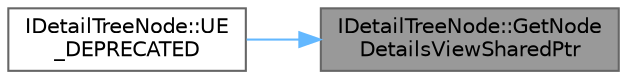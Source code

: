 digraph "IDetailTreeNode::GetNodeDetailsViewSharedPtr"
{
 // INTERACTIVE_SVG=YES
 // LATEX_PDF_SIZE
  bgcolor="transparent";
  edge [fontname=Helvetica,fontsize=10,labelfontname=Helvetica,labelfontsize=10];
  node [fontname=Helvetica,fontsize=10,shape=box,height=0.2,width=0.4];
  rankdir="RL";
  Node1 [id="Node000001",label="IDetailTreeNode::GetNode\lDetailsViewSharedPtr",height=0.2,width=0.4,color="gray40", fillcolor="grey60", style="filled", fontcolor="black",tooltip=" "];
  Node1 -> Node2 [id="edge1_Node000001_Node000002",dir="back",color="steelblue1",style="solid",tooltip=" "];
  Node2 [id="Node000002",label="IDetailTreeNode::UE\l_DEPRECATED",height=0.2,width=0.4,color="grey40", fillcolor="white", style="filled",URL="$dc/dd3/classIDetailTreeNode.html#a5433ffe0eef97e6e64d7204db8a6c84f",tooltip=" "];
}
